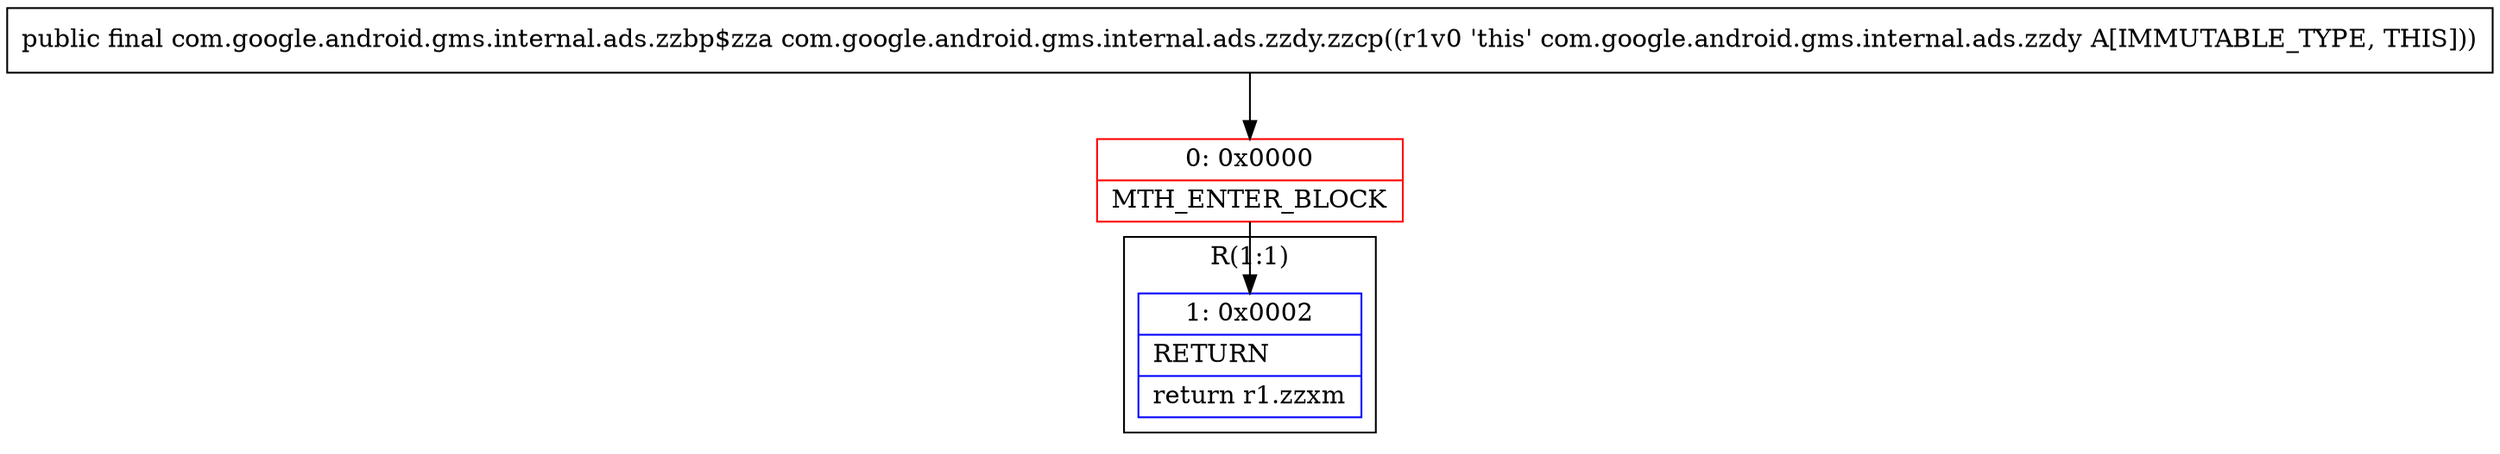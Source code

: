 digraph "CFG forcom.google.android.gms.internal.ads.zzdy.zzcp()Lcom\/google\/android\/gms\/internal\/ads\/zzbp$zza;" {
subgraph cluster_Region_520478520 {
label = "R(1:1)";
node [shape=record,color=blue];
Node_1 [shape=record,label="{1\:\ 0x0002|RETURN\l|return r1.zzxm\l}"];
}
Node_0 [shape=record,color=red,label="{0\:\ 0x0000|MTH_ENTER_BLOCK\l}"];
MethodNode[shape=record,label="{public final com.google.android.gms.internal.ads.zzbp$zza com.google.android.gms.internal.ads.zzdy.zzcp((r1v0 'this' com.google.android.gms.internal.ads.zzdy A[IMMUTABLE_TYPE, THIS])) }"];
MethodNode -> Node_0;
Node_0 -> Node_1;
}

